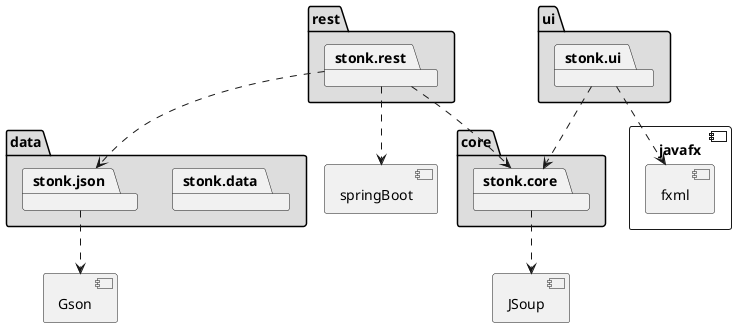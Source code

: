 @startuml packageDiag

package "rest" #DDDDDD {
  package stonk.rest 
}
package "ui" #DDDDDD {
  package stonk.ui
}
package "core" #DDDDDD {
  package stonk.core 
}
package "data" #DDDDDD {
  package stonk.data 
  package stonk.json 
}

component javafx{
  component fxml
}

component Gson

component JSoup

component springBoot


stonk.rest ..> springBoot
stonk.rest ..> stonk.core 
stonk.rest ..> stonk.json
stonk.ui ..> fxml
stonk.ui ..> stonk.core   
stonk.json ..> Gson
stonk.core ..> JSoup


/' 
node1 -- node2 : label1
node1 .. node3 : label2
node1 ~~ node4 : label3
node1 == node5
'/

@enduml
